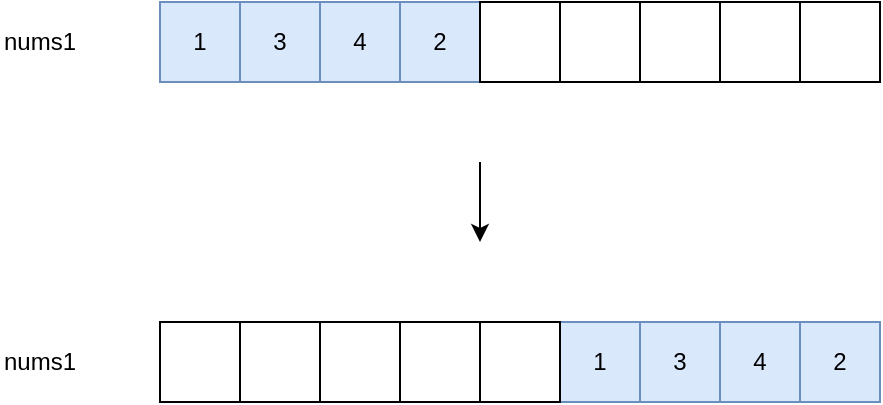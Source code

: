 <mxfile version="13.0.1" type="device" pages="2"><diagram id="ohJMxvVsQBZOiZiFudTg" name="push data back"><mxGraphModel dx="1092" dy="983" grid="1" gridSize="10" guides="1" tooltips="1" connect="1" arrows="1" fold="1" page="1" pageScale="1" pageWidth="850" pageHeight="1100" math="0" shadow="0"><root><mxCell id="0"/><mxCell id="1" parent="0"/><mxCell id="ALfUPo1cj_jO3Yok4lUv-2" value="1" style="rounded=0;whiteSpace=wrap;html=1;fillColor=#dae8fc;strokeColor=#6c8ebf;" vertex="1" parent="1"><mxGeometry x="80" y="80" width="40" height="40" as="geometry"/></mxCell><mxCell id="ALfUPo1cj_jO3Yok4lUv-3" value="nums1" style="text;html=1;strokeColor=none;fillColor=none;align=center;verticalAlign=middle;whiteSpace=wrap;rounded=0;" vertex="1" parent="1"><mxGeometry y="90" width="40" height="20" as="geometry"/></mxCell><mxCell id="ALfUPo1cj_jO3Yok4lUv-4" value="3" style="rounded=0;whiteSpace=wrap;html=1;fillColor=#dae8fc;strokeColor=#6c8ebf;" vertex="1" parent="1"><mxGeometry x="120" y="80" width="40" height="40" as="geometry"/></mxCell><mxCell id="ALfUPo1cj_jO3Yok4lUv-5" value="4" style="rounded=0;whiteSpace=wrap;html=1;fillColor=#dae8fc;strokeColor=#6c8ebf;" vertex="1" parent="1"><mxGeometry x="160" y="80" width="40" height="40" as="geometry"/></mxCell><mxCell id="ALfUPo1cj_jO3Yok4lUv-6" value="2" style="rounded=0;whiteSpace=wrap;html=1;fillColor=#dae8fc;strokeColor=#6c8ebf;" vertex="1" parent="1"><mxGeometry x="200" y="80" width="40" height="40" as="geometry"/></mxCell><mxCell id="ALfUPo1cj_jO3Yok4lUv-7" value="" style="rounded=0;whiteSpace=wrap;html=1;" vertex="1" parent="1"><mxGeometry x="240" y="80" width="40" height="40" as="geometry"/></mxCell><mxCell id="ALfUPo1cj_jO3Yok4lUv-8" value="" style="rounded=0;whiteSpace=wrap;html=1;" vertex="1" parent="1"><mxGeometry x="280" y="80" width="40" height="40" as="geometry"/></mxCell><mxCell id="ALfUPo1cj_jO3Yok4lUv-9" value="" style="rounded=0;whiteSpace=wrap;html=1;" vertex="1" parent="1"><mxGeometry x="320" y="80" width="40" height="40" as="geometry"/></mxCell><mxCell id="ALfUPo1cj_jO3Yok4lUv-10" value="" style="rounded=0;whiteSpace=wrap;html=1;" vertex="1" parent="1"><mxGeometry x="360" y="80" width="40" height="40" as="geometry"/></mxCell><mxCell id="ALfUPo1cj_jO3Yok4lUv-11" value="" style="rounded=0;whiteSpace=wrap;html=1;" vertex="1" parent="1"><mxGeometry x="400" y="80" width="40" height="40" as="geometry"/></mxCell><mxCell id="ALfUPo1cj_jO3Yok4lUv-12" value="" style="endArrow=classic;html=1;" edge="1" parent="1"><mxGeometry width="50" height="50" relative="1" as="geometry"><mxPoint x="240" y="160" as="sourcePoint"/><mxPoint x="240" y="200" as="targetPoint"/></mxGeometry></mxCell><mxCell id="ALfUPo1cj_jO3Yok4lUv-13" value="1" style="rounded=0;whiteSpace=wrap;html=1;fillColor=#dae8fc;strokeColor=#6c8ebf;" vertex="1" parent="1"><mxGeometry x="280" y="240" width="40" height="40" as="geometry"/></mxCell><mxCell id="ALfUPo1cj_jO3Yok4lUv-14" value="3" style="rounded=0;whiteSpace=wrap;html=1;fillColor=#dae8fc;strokeColor=#6c8ebf;" vertex="1" parent="1"><mxGeometry x="320" y="240" width="40" height="40" as="geometry"/></mxCell><mxCell id="ALfUPo1cj_jO3Yok4lUv-15" value="4" style="rounded=0;whiteSpace=wrap;html=1;fillColor=#dae8fc;strokeColor=#6c8ebf;" vertex="1" parent="1"><mxGeometry x="360" y="240" width="40" height="40" as="geometry"/></mxCell><mxCell id="ALfUPo1cj_jO3Yok4lUv-16" value="2" style="rounded=0;whiteSpace=wrap;html=1;fillColor=#dae8fc;strokeColor=#6c8ebf;" vertex="1" parent="1"><mxGeometry x="400" y="240" width="40" height="40" as="geometry"/></mxCell><mxCell id="ALfUPo1cj_jO3Yok4lUv-17" value="" style="rounded=0;whiteSpace=wrap;html=1;" vertex="1" parent="1"><mxGeometry x="80" y="240" width="40" height="40" as="geometry"/></mxCell><mxCell id="ALfUPo1cj_jO3Yok4lUv-18" value="" style="rounded=0;whiteSpace=wrap;html=1;" vertex="1" parent="1"><mxGeometry x="120" y="240" width="40" height="40" as="geometry"/></mxCell><mxCell id="ALfUPo1cj_jO3Yok4lUv-19" value="" style="rounded=0;whiteSpace=wrap;html=1;" vertex="1" parent="1"><mxGeometry x="160" y="240" width="40" height="40" as="geometry"/></mxCell><mxCell id="ALfUPo1cj_jO3Yok4lUv-20" value="" style="rounded=0;whiteSpace=wrap;html=1;" vertex="1" parent="1"><mxGeometry x="200" y="240" width="40" height="40" as="geometry"/></mxCell><mxCell id="ALfUPo1cj_jO3Yok4lUv-21" value="" style="rounded=0;whiteSpace=wrap;html=1;" vertex="1" parent="1"><mxGeometry x="240" y="240" width="40" height="40" as="geometry"/></mxCell><mxCell id="ALfUPo1cj_jO3Yok4lUv-23" value="nums1" style="text;html=1;strokeColor=none;fillColor=none;align=center;verticalAlign=middle;whiteSpace=wrap;rounded=0;" vertex="1" parent="1"><mxGeometry y="250" width="40" height="20" as="geometry"/></mxCell></root></mxGraphModel></diagram><diagram id="kRQo8z6ZdCIoKwLNa7jZ" name="merge"><mxGraphModel dx="1092" dy="983" grid="1" gridSize="10" guides="1" tooltips="1" connect="1" arrows="1" fold="1" page="1" pageScale="1" pageWidth="850" pageHeight="1100" math="0" shadow="0"><root><mxCell id="WvzYtr4jXiH2DwA-FpWt-0"/><mxCell id="WvzYtr4jXiH2DwA-FpWt-1" parent="WvzYtr4jXiH2DwA-FpWt-0"/><mxCell id="q6x38bVtm4GEMqpaaSI4-0" value="1" style="rounded=0;whiteSpace=wrap;html=1;fillColor=#dae8fc;strokeColor=#6c8ebf;" vertex="1" parent="WvzYtr4jXiH2DwA-FpWt-1"><mxGeometry x="280" y="40" width="40" height="40" as="geometry"/></mxCell><mxCell id="q6x38bVtm4GEMqpaaSI4-1" value="3" style="rounded=0;whiteSpace=wrap;html=1;fillColor=#dae8fc;strokeColor=#6c8ebf;" vertex="1" parent="WvzYtr4jXiH2DwA-FpWt-1"><mxGeometry x="320" y="40" width="40" height="40" as="geometry"/></mxCell><mxCell id="q6x38bVtm4GEMqpaaSI4-2" value="4" style="rounded=0;whiteSpace=wrap;html=1;fillColor=#dae8fc;strokeColor=#6c8ebf;" vertex="1" parent="WvzYtr4jXiH2DwA-FpWt-1"><mxGeometry x="360" y="40" width="40" height="40" as="geometry"/></mxCell><mxCell id="q6x38bVtm4GEMqpaaSI4-3" value="4" style="rounded=0;whiteSpace=wrap;html=1;fillColor=#dae8fc;strokeColor=#6c8ebf;" vertex="1" parent="WvzYtr4jXiH2DwA-FpWt-1"><mxGeometry x="400" y="40" width="40" height="40" as="geometry"/></mxCell><mxCell id="q6x38bVtm4GEMqpaaSI4-4" value="" style="rounded=0;whiteSpace=wrap;html=1;" vertex="1" parent="WvzYtr4jXiH2DwA-FpWt-1"><mxGeometry x="80" y="40" width="40" height="40" as="geometry"/></mxCell><mxCell id="q6x38bVtm4GEMqpaaSI4-5" value="" style="rounded=0;whiteSpace=wrap;html=1;" vertex="1" parent="WvzYtr4jXiH2DwA-FpWt-1"><mxGeometry x="120" y="40" width="40" height="40" as="geometry"/></mxCell><mxCell id="q6x38bVtm4GEMqpaaSI4-6" value="" style="rounded=0;whiteSpace=wrap;html=1;" vertex="1" parent="WvzYtr4jXiH2DwA-FpWt-1"><mxGeometry x="160" y="40" width="40" height="40" as="geometry"/></mxCell><mxCell id="q6x38bVtm4GEMqpaaSI4-7" value="" style="rounded=0;whiteSpace=wrap;html=1;" vertex="1" parent="WvzYtr4jXiH2DwA-FpWt-1"><mxGeometry x="200" y="40" width="40" height="40" as="geometry"/></mxCell><mxCell id="q6x38bVtm4GEMqpaaSI4-8" value="" style="rounded=0;whiteSpace=wrap;html=1;" vertex="1" parent="WvzYtr4jXiH2DwA-FpWt-1"><mxGeometry x="240" y="40" width="40" height="40" as="geometry"/></mxCell><mxCell id="q6x38bVtm4GEMqpaaSI4-9" value="nums1" style="text;html=1;strokeColor=none;fillColor=none;align=center;verticalAlign=middle;whiteSpace=wrap;rounded=0;" vertex="1" parent="WvzYtr4jXiH2DwA-FpWt-1"><mxGeometry y="50" width="40" height="20" as="geometry"/></mxCell><mxCell id="q6x38bVtm4GEMqpaaSI4-10" value="nums2" style="text;html=1;strokeColor=none;fillColor=none;align=center;verticalAlign=middle;whiteSpace=wrap;rounded=0;" vertex="1" parent="WvzYtr4jXiH2DwA-FpWt-1"><mxGeometry x="230" y="210" width="40" height="20" as="geometry"/></mxCell><mxCell id="q6x38bVtm4GEMqpaaSI4-11" value="2" style="rounded=0;whiteSpace=wrap;html=1;fillColor=#dae8fc;strokeColor=#6c8ebf;" vertex="1" parent="WvzYtr4jXiH2DwA-FpWt-1"><mxGeometry x="280" y="200" width="40" height="40" as="geometry"/></mxCell><mxCell id="q6x38bVtm4GEMqpaaSI4-12" value="5" style="rounded=0;whiteSpace=wrap;html=1;fillColor=#dae8fc;strokeColor=#6c8ebf;" vertex="1" parent="WvzYtr4jXiH2DwA-FpWt-1"><mxGeometry x="320" y="200" width="40" height="40" as="geometry"/></mxCell><mxCell id="q6x38bVtm4GEMqpaaSI4-13" value="6" style="rounded=0;whiteSpace=wrap;html=1;fillColor=#dae8fc;strokeColor=#6c8ebf;" vertex="1" parent="WvzYtr4jXiH2DwA-FpWt-1"><mxGeometry x="360" y="200" width="40" height="40" as="geometry"/></mxCell><mxCell id="q6x38bVtm4GEMqpaaSI4-14" value="7" style="rounded=0;whiteSpace=wrap;html=1;fillColor=#dae8fc;strokeColor=#6c8ebf;" vertex="1" parent="WvzYtr4jXiH2DwA-FpWt-1"><mxGeometry x="400" y="200" width="40" height="40" as="geometry"/></mxCell><mxCell id="q6x38bVtm4GEMqpaaSI4-16" value="" style="endArrow=classic;html=1;" edge="1" parent="WvzYtr4jXiH2DwA-FpWt-1"><mxGeometry width="50" height="50" relative="1" as="geometry"><mxPoint x="300" y="90" as="sourcePoint"/><mxPoint x="120" y="90" as="targetPoint"/><Array as="points"><mxPoint x="240" y="150"/></Array></mxGeometry></mxCell><mxCell id="q6x38bVtm4GEMqpaaSI4-17" value="" style="endArrow=classic;html=1;" edge="1" parent="WvzYtr4jXiH2DwA-FpWt-1"><mxGeometry width="50" height="50" relative="1" as="geometry"><mxPoint x="300" y="180" as="sourcePoint"/><mxPoint x="120" y="90" as="targetPoint"/></mxGeometry></mxCell></root></mxGraphModel></diagram></mxfile>